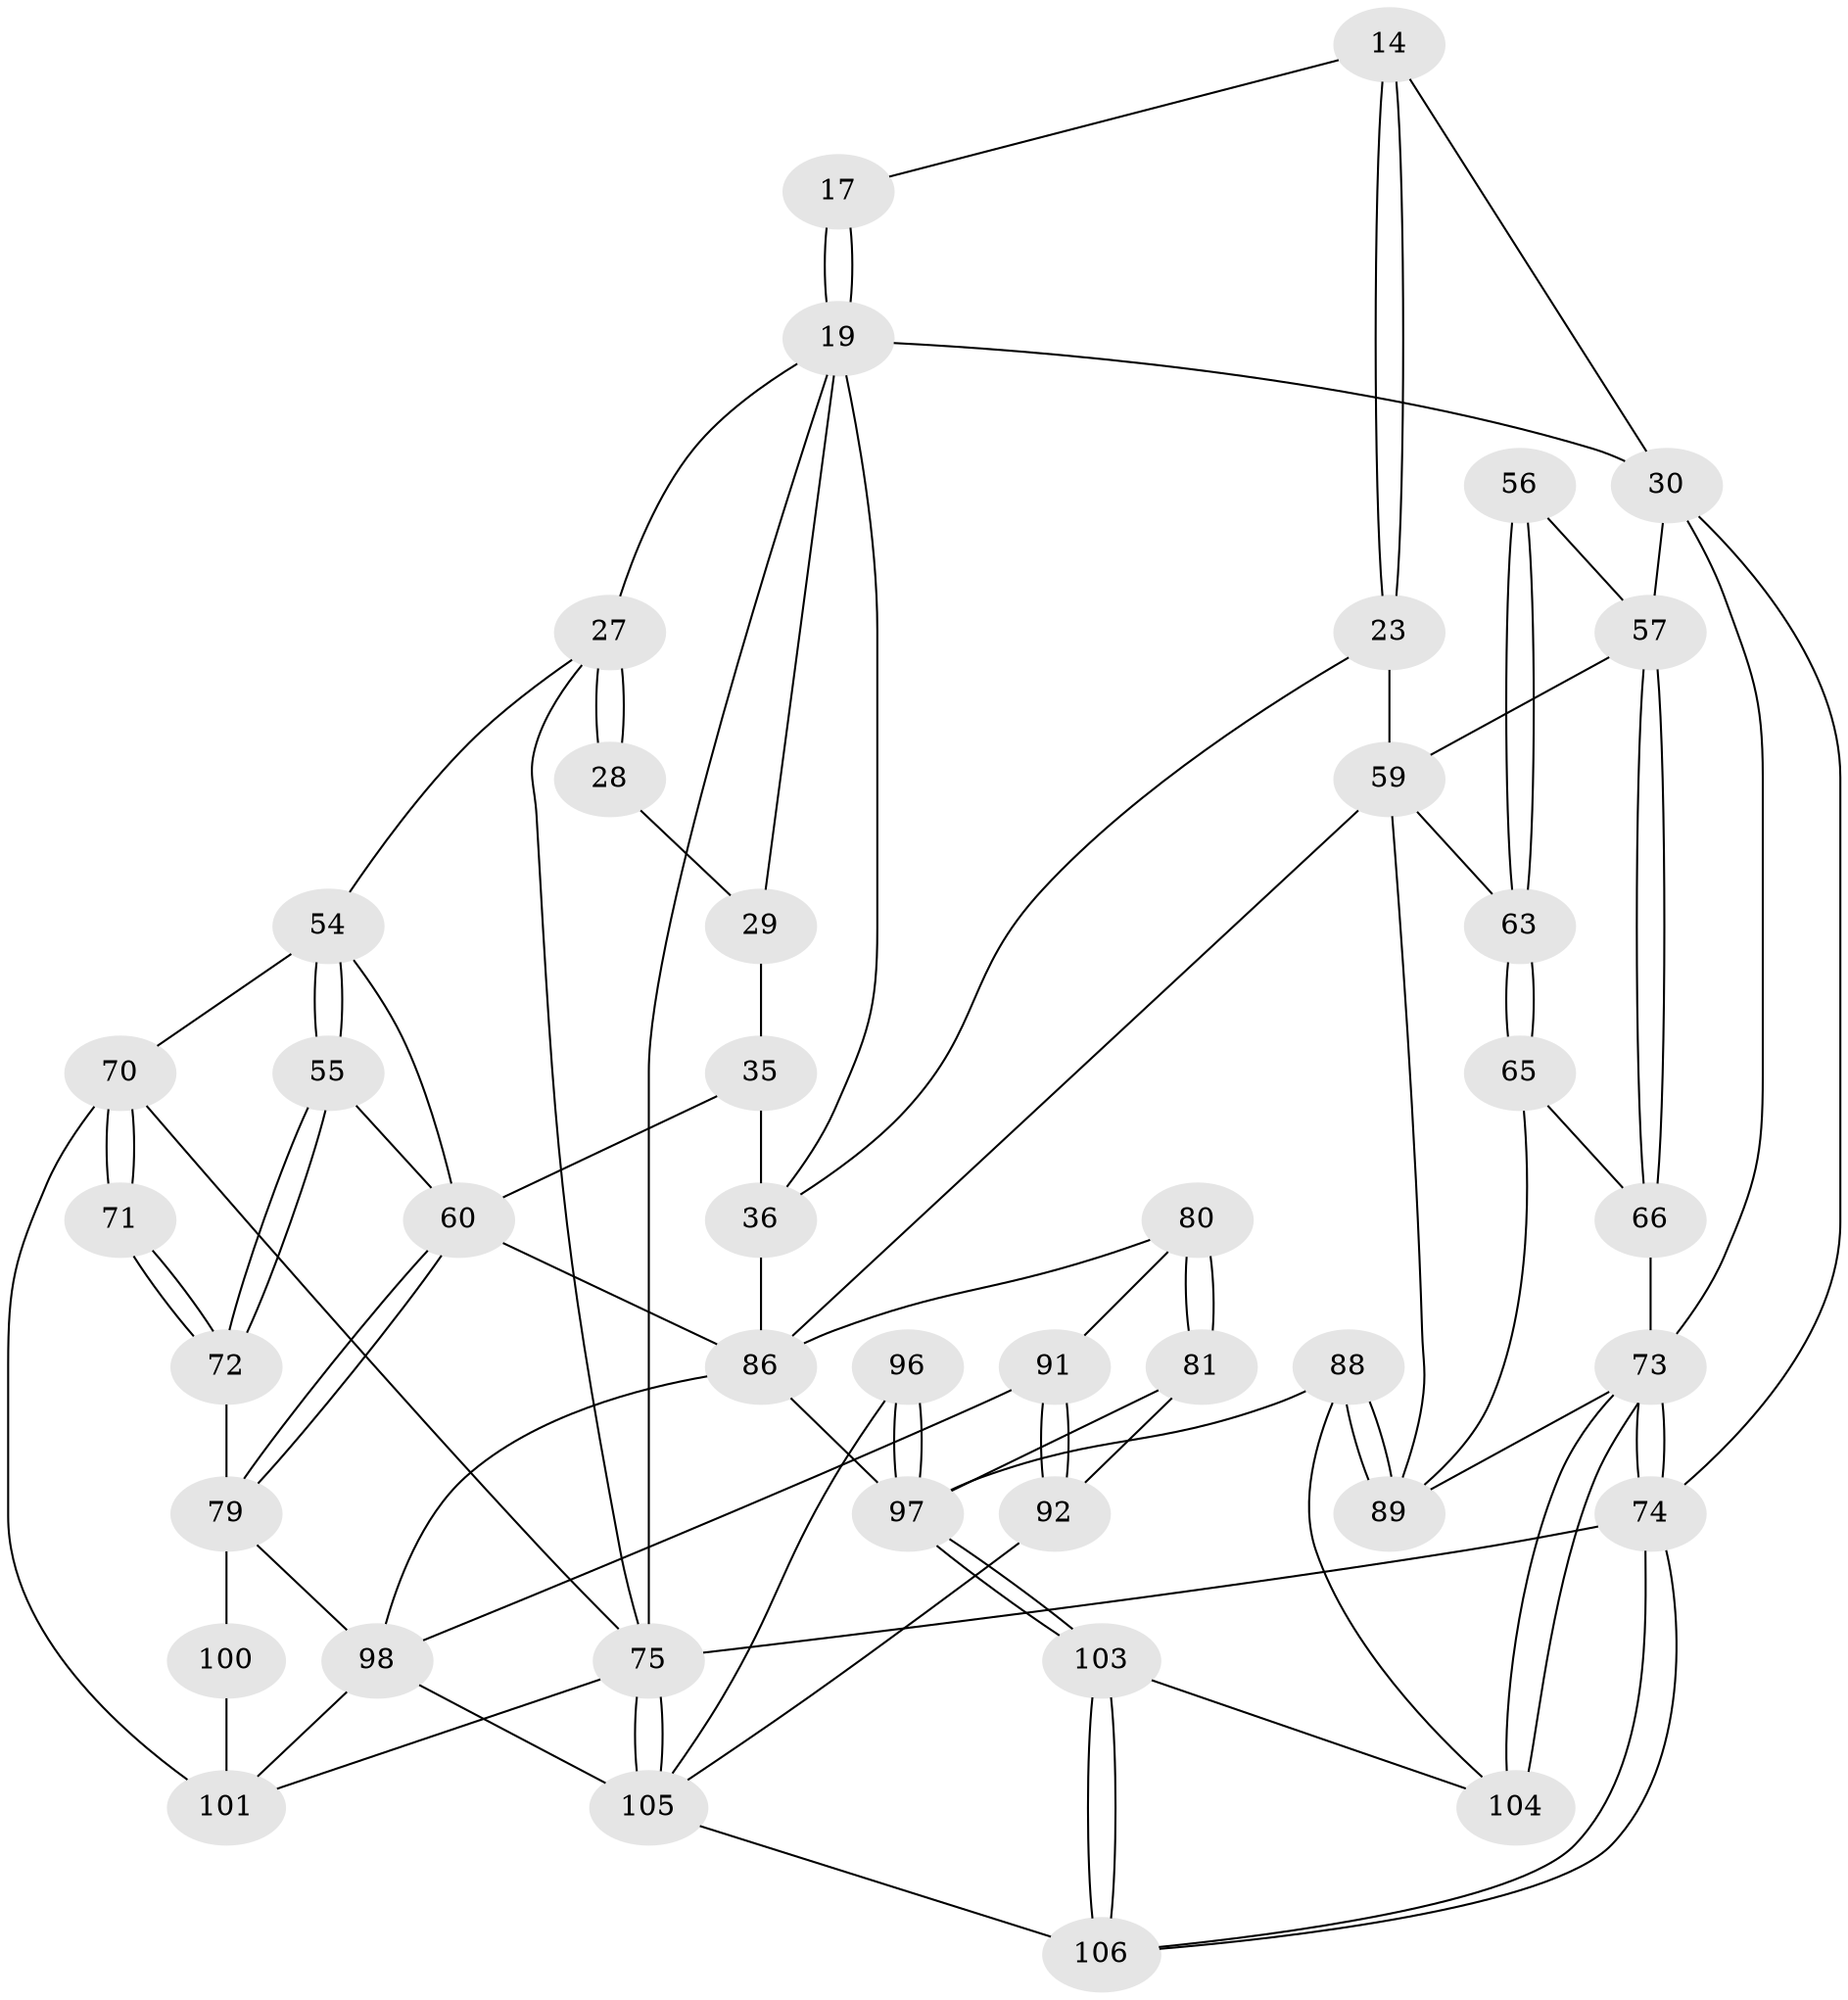 // original degree distribution, {3: 0.018867924528301886, 4: 0.22641509433962265, 5: 0.5471698113207547, 6: 0.20754716981132076}
// Generated by graph-tools (version 1.1) at 2025/04/03/04/25 22:04:39]
// undirected, 42 vertices, 97 edges
graph export_dot {
graph [start="1"]
  node [color=gray90,style=filled];
  14 [pos="+0.31234445351702583+0.23666966995867122"];
  17 [pos="+0.4952729818934328+0.1274334119078233",super="+13"];
  19 [pos="+0.5045087679494654+0.22985110003272174",super="+18+12"];
  23 [pos="+0.31530121933122407+0.24473261655746245",super="+22"];
  27 [pos="+0.8306156744186799+0.2301480462663068",super="+9+10"];
  28 [pos="+0.6838779317730345+0.2600011407772883"];
  29 [pos="+0.6540794307914013+0.28448055980245945"];
  30 [pos="+0+0.21796452202691127",super="+16+15"];
  35 [pos="+0.6336680872990873+0.34273991175052465",super="+34"];
  36 [pos="+0.5981383053279734+0.33966457602815703",super="+20+21"];
  54 [pos="+0.8114953437114353+0.4475762736453957",super="+37"];
  55 [pos="+0.7718040783466081+0.5216745249051384"];
  56 [pos="+0.08795726380158583+0.45782049190536855"];
  57 [pos="+0.07781456862947493+0.456538409211267",super="+33+32"];
  59 [pos="+0.23719989009433293+0.5875581311757281",super="+45"];
  60 [pos="+0.637644759899017+0.537694089886934",super="+50+49+48+38"];
  63 [pos="+0.17937326888903427+0.566881446785126",super="+46+47"];
  65 [pos="+0.18702758991975282+0.5970863734002106"];
  66 [pos="+0.05834391577184865+0.5203618464626177"];
  70 [pos="+1+0.6943487294518408",super="+24+25+53"];
  71 [pos="+1+0.6658001744710226"];
  72 [pos="+0.858456867363713+0.6446049555590763"];
  73 [pos="+0+1",super="+69+31"];
  74 [pos="+0+1",super="+4"];
  75 [pos="+1+1",super="+3"];
  79 [pos="+0.7008410413473039+0.7411434038871073",super="+78"];
  80 [pos="+0.45048314712917836+0.6078202161223858"];
  81 [pos="+0.3881891793061126+0.705131987029411"];
  86 [pos="+0.5749439952045661+0.6565730445557009",super="+62+51+52+58+42+41"];
  88 [pos="+0.21491233935728957+0.8075296915200927"];
  89 [pos="+0.17063738740669376+0.6259094264120849",super="+64"];
  91 [pos="+0.4774412405359405+0.6456972454501472"];
  92 [pos="+0.4700198677308361+0.7554846826538987"];
  96 [pos="+0.4323271398513474+0.8844489237379468"];
  97 [pos="+0.30829245290385304+0.9295234429061933",super="+87+83+82"];
  98 [pos="+0.6670022600500586+0.864819615635177",super="+85+93+90"];
  100 [pos="+0.8236850488806331+0.8036652580480228"];
  101 [pos="+0.8231009926378295+0.8736790789371447",super="+77"];
  103 [pos="+0.2631212649138733+1"];
  104 [pos="+0.10200191908151578+0.9275743533515065",super="+102"];
  105 [pos="+0.6660096390177084+1",super="+99+95"];
  106 [pos="+0.2627193515620105+1"];
  14 -- 23;
  14 -- 23;
  14 -- 30;
  14 -- 17;
  17 -- 19 [weight=3];
  17 -- 19;
  19 -- 36;
  19 -- 27;
  19 -- 29;
  19 -- 75;
  19 -- 30;
  23 -- 36;
  23 -- 59 [weight=2];
  27 -- 28 [weight=2];
  27 -- 28;
  27 -- 75;
  27 -- 54;
  28 -- 29;
  29 -- 35;
  30 -- 57 [weight=2];
  30 -- 73;
  30 -- 74;
  35 -- 36;
  35 -- 60 [weight=2];
  36 -- 86 [weight=2];
  54 -- 55;
  54 -- 55;
  54 -- 70 [weight=2];
  54 -- 60;
  55 -- 72;
  55 -- 72;
  55 -- 60;
  56 -- 57;
  56 -- 63 [weight=2];
  56 -- 63;
  57 -- 66;
  57 -- 66;
  57 -- 59;
  59 -- 86 [weight=2];
  59 -- 89;
  59 -- 63 [weight=2];
  60 -- 79;
  60 -- 79;
  60 -- 86 [weight=2];
  63 -- 65;
  63 -- 65;
  65 -- 66;
  65 -- 89;
  66 -- 73;
  70 -- 71 [weight=2];
  70 -- 71;
  70 -- 75;
  70 -- 101;
  71 -- 72;
  71 -- 72;
  72 -- 79;
  73 -- 74 [weight=2];
  73 -- 74;
  73 -- 104 [weight=2];
  73 -- 104;
  73 -- 89;
  74 -- 106;
  74 -- 106;
  74 -- 75 [weight=2];
  75 -- 105;
  75 -- 105;
  75 -- 101;
  79 -- 100;
  79 -- 98;
  80 -- 81;
  80 -- 81;
  80 -- 91;
  80 -- 86;
  81 -- 92;
  81 -- 97;
  86 -- 97;
  86 -- 98 [weight=2];
  88 -- 89;
  88 -- 89;
  88 -- 104;
  88 -- 97;
  91 -- 92;
  91 -- 92;
  91 -- 98;
  92 -- 105;
  96 -- 97 [weight=2];
  96 -- 97;
  96 -- 105;
  97 -- 103;
  97 -- 103;
  98 -- 101;
  98 -- 105 [weight=2];
  100 -- 101 [weight=2];
  103 -- 104;
  103 -- 106;
  103 -- 106;
  105 -- 106;
}
